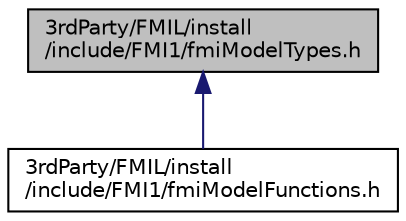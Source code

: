 digraph "3rdParty/FMIL/install/include/FMI1/fmiModelTypes.h"
{
  edge [fontname="Helvetica",fontsize="10",labelfontname="Helvetica",labelfontsize="10"];
  node [fontname="Helvetica",fontsize="10",shape=record];
  Node1 [label="3rdParty/FMIL/install\l/include/FMI1/fmiModelTypes.h",height=0.2,width=0.4,color="black", fillcolor="grey75", style="filled", fontcolor="black"];
  Node1 -> Node2 [dir="back",color="midnightblue",fontsize="10",style="solid",fontname="Helvetica"];
  Node2 [label="3rdParty/FMIL/install\l/include/FMI1/fmiModelFunctions.h",height=0.2,width=0.4,color="black", fillcolor="white", style="filled",URL="$da/de3/3rd_party_2_f_m_i_l_2install_2include_2_f_m_i1_2fmi_model_functions_8h.html"];
}
